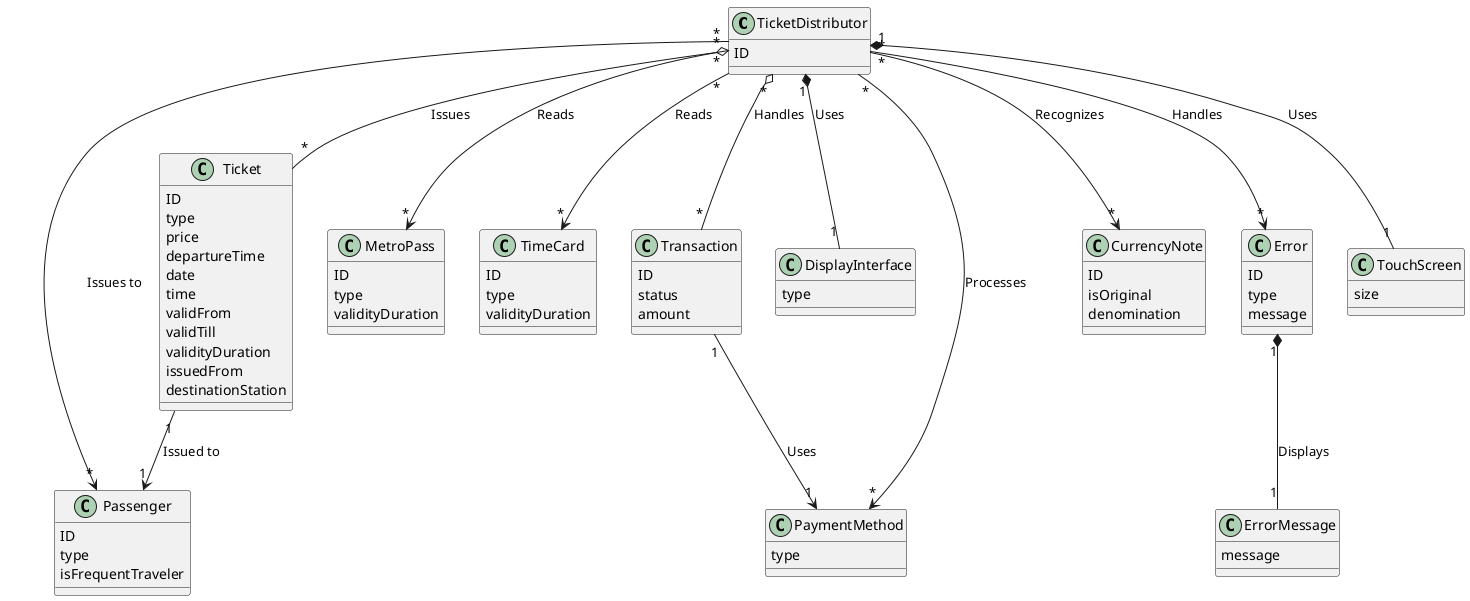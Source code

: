 @startuml

class TicketDistributor {
  ID
}

class Passenger {
  ID
  type
  isFrequentTraveler
}

class Ticket {
  ID
  type
  price
  departureTime
  date
  time
  validFrom
  validTill
  validityDuration
  issuedFrom
  destinationStation
}

class MetroPass {
  ID
  type
  validityDuration
}

class TimeCard {
  ID
  type
  validityDuration
}

class Transaction {
  ID
  status
  amount
}

class DisplayInterface {
  type
}

class PaymentMethod {
  type
}

class CurrencyNote {
  ID
  isOriginal
  denomination
}

class Error {
  ID
  type
  message
}

class ErrorMessage {
  message
}

class TouchScreen {
  size
}

TicketDistributor "*" o-- "*" Ticket : Issues
TicketDistributor "*" --> "*" Passenger : Issues to
TicketDistributor "*" --> "*" MetroPass : Reads
TicketDistributor "*" --> "*" TimeCard : Reads
TicketDistributor "*" o-- "*" Transaction : Handles
TicketDistributor "*" --> "*" PaymentMethod : Processes
TicketDistributor "*" --> "*" CurrencyNote : Recognizes
TicketDistributor "*" --> "*" Error : Handles
TicketDistributor "1" *-- "1" DisplayInterface : Uses
TicketDistributor "1" *-- "1" TouchScreen : Uses
Transaction "1" --> "1" PaymentMethod : Uses
Ticket "1" --> "1" Passenger : Issued to
Error "1" *-- "1" ErrorMessage : Displays

@enduml